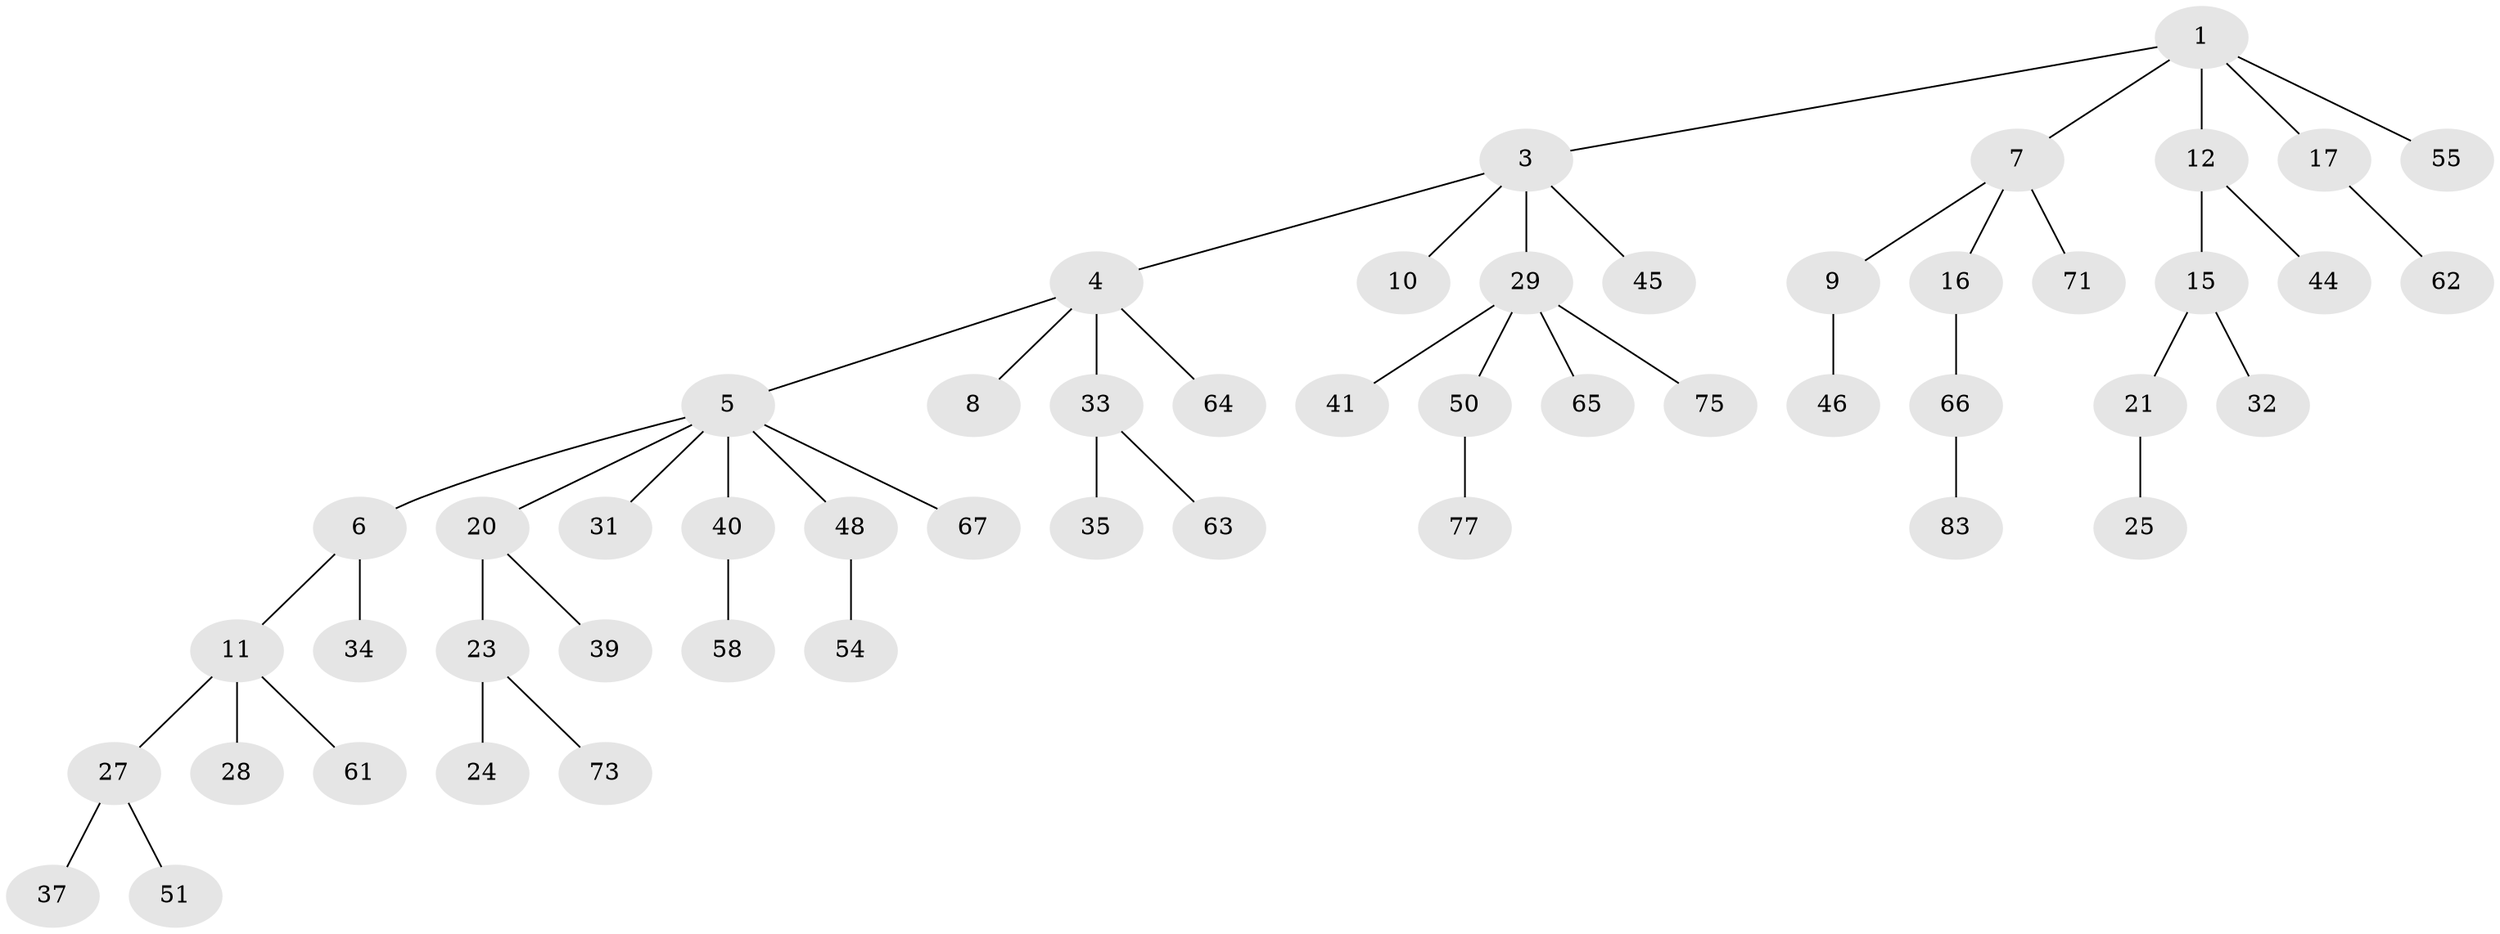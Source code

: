 // Generated by graph-tools (version 1.1) at 2025/52/02/27/25 19:52:10]
// undirected, 52 vertices, 51 edges
graph export_dot {
graph [start="1"]
  node [color=gray90,style=filled];
  1 [super="+2"];
  3 [super="+19"];
  4;
  5 [super="+13"];
  6 [super="+52"];
  7 [super="+59"];
  8 [super="+14"];
  9 [super="+18"];
  10;
  11 [super="+78"];
  12 [super="+69"];
  15;
  16 [super="+22"];
  17 [super="+53"];
  20 [super="+42"];
  21;
  23 [super="+36"];
  24 [super="+38"];
  25 [super="+26"];
  27 [super="+70"];
  28 [super="+60"];
  29 [super="+30"];
  31 [super="+80"];
  32 [super="+49"];
  33 [super="+57"];
  34 [super="+43"];
  35 [super="+72"];
  37;
  39 [super="+56"];
  40;
  41;
  44 [super="+68"];
  45;
  46 [super="+47"];
  48;
  50;
  51 [super="+81"];
  54 [super="+74"];
  55;
  58;
  61;
  62;
  63;
  64 [super="+79"];
  65 [super="+76"];
  66 [super="+82"];
  67;
  71;
  73;
  75;
  77;
  83;
  1 -- 7;
  1 -- 55;
  1 -- 3;
  1 -- 12;
  1 -- 17;
  3 -- 4;
  3 -- 10;
  3 -- 29;
  3 -- 45;
  4 -- 5;
  4 -- 8;
  4 -- 33;
  4 -- 64;
  5 -- 6;
  5 -- 67;
  5 -- 48;
  5 -- 20;
  5 -- 40;
  5 -- 31;
  6 -- 11;
  6 -- 34;
  7 -- 9;
  7 -- 16;
  7 -- 71;
  9 -- 46;
  11 -- 27;
  11 -- 28;
  11 -- 61;
  12 -- 15;
  12 -- 44;
  15 -- 21;
  15 -- 32;
  16 -- 66;
  17 -- 62;
  20 -- 23;
  20 -- 39;
  21 -- 25;
  23 -- 24;
  23 -- 73;
  27 -- 37;
  27 -- 51;
  29 -- 41;
  29 -- 65;
  29 -- 50;
  29 -- 75;
  33 -- 35;
  33 -- 63;
  40 -- 58;
  48 -- 54;
  50 -- 77;
  66 -- 83;
}
